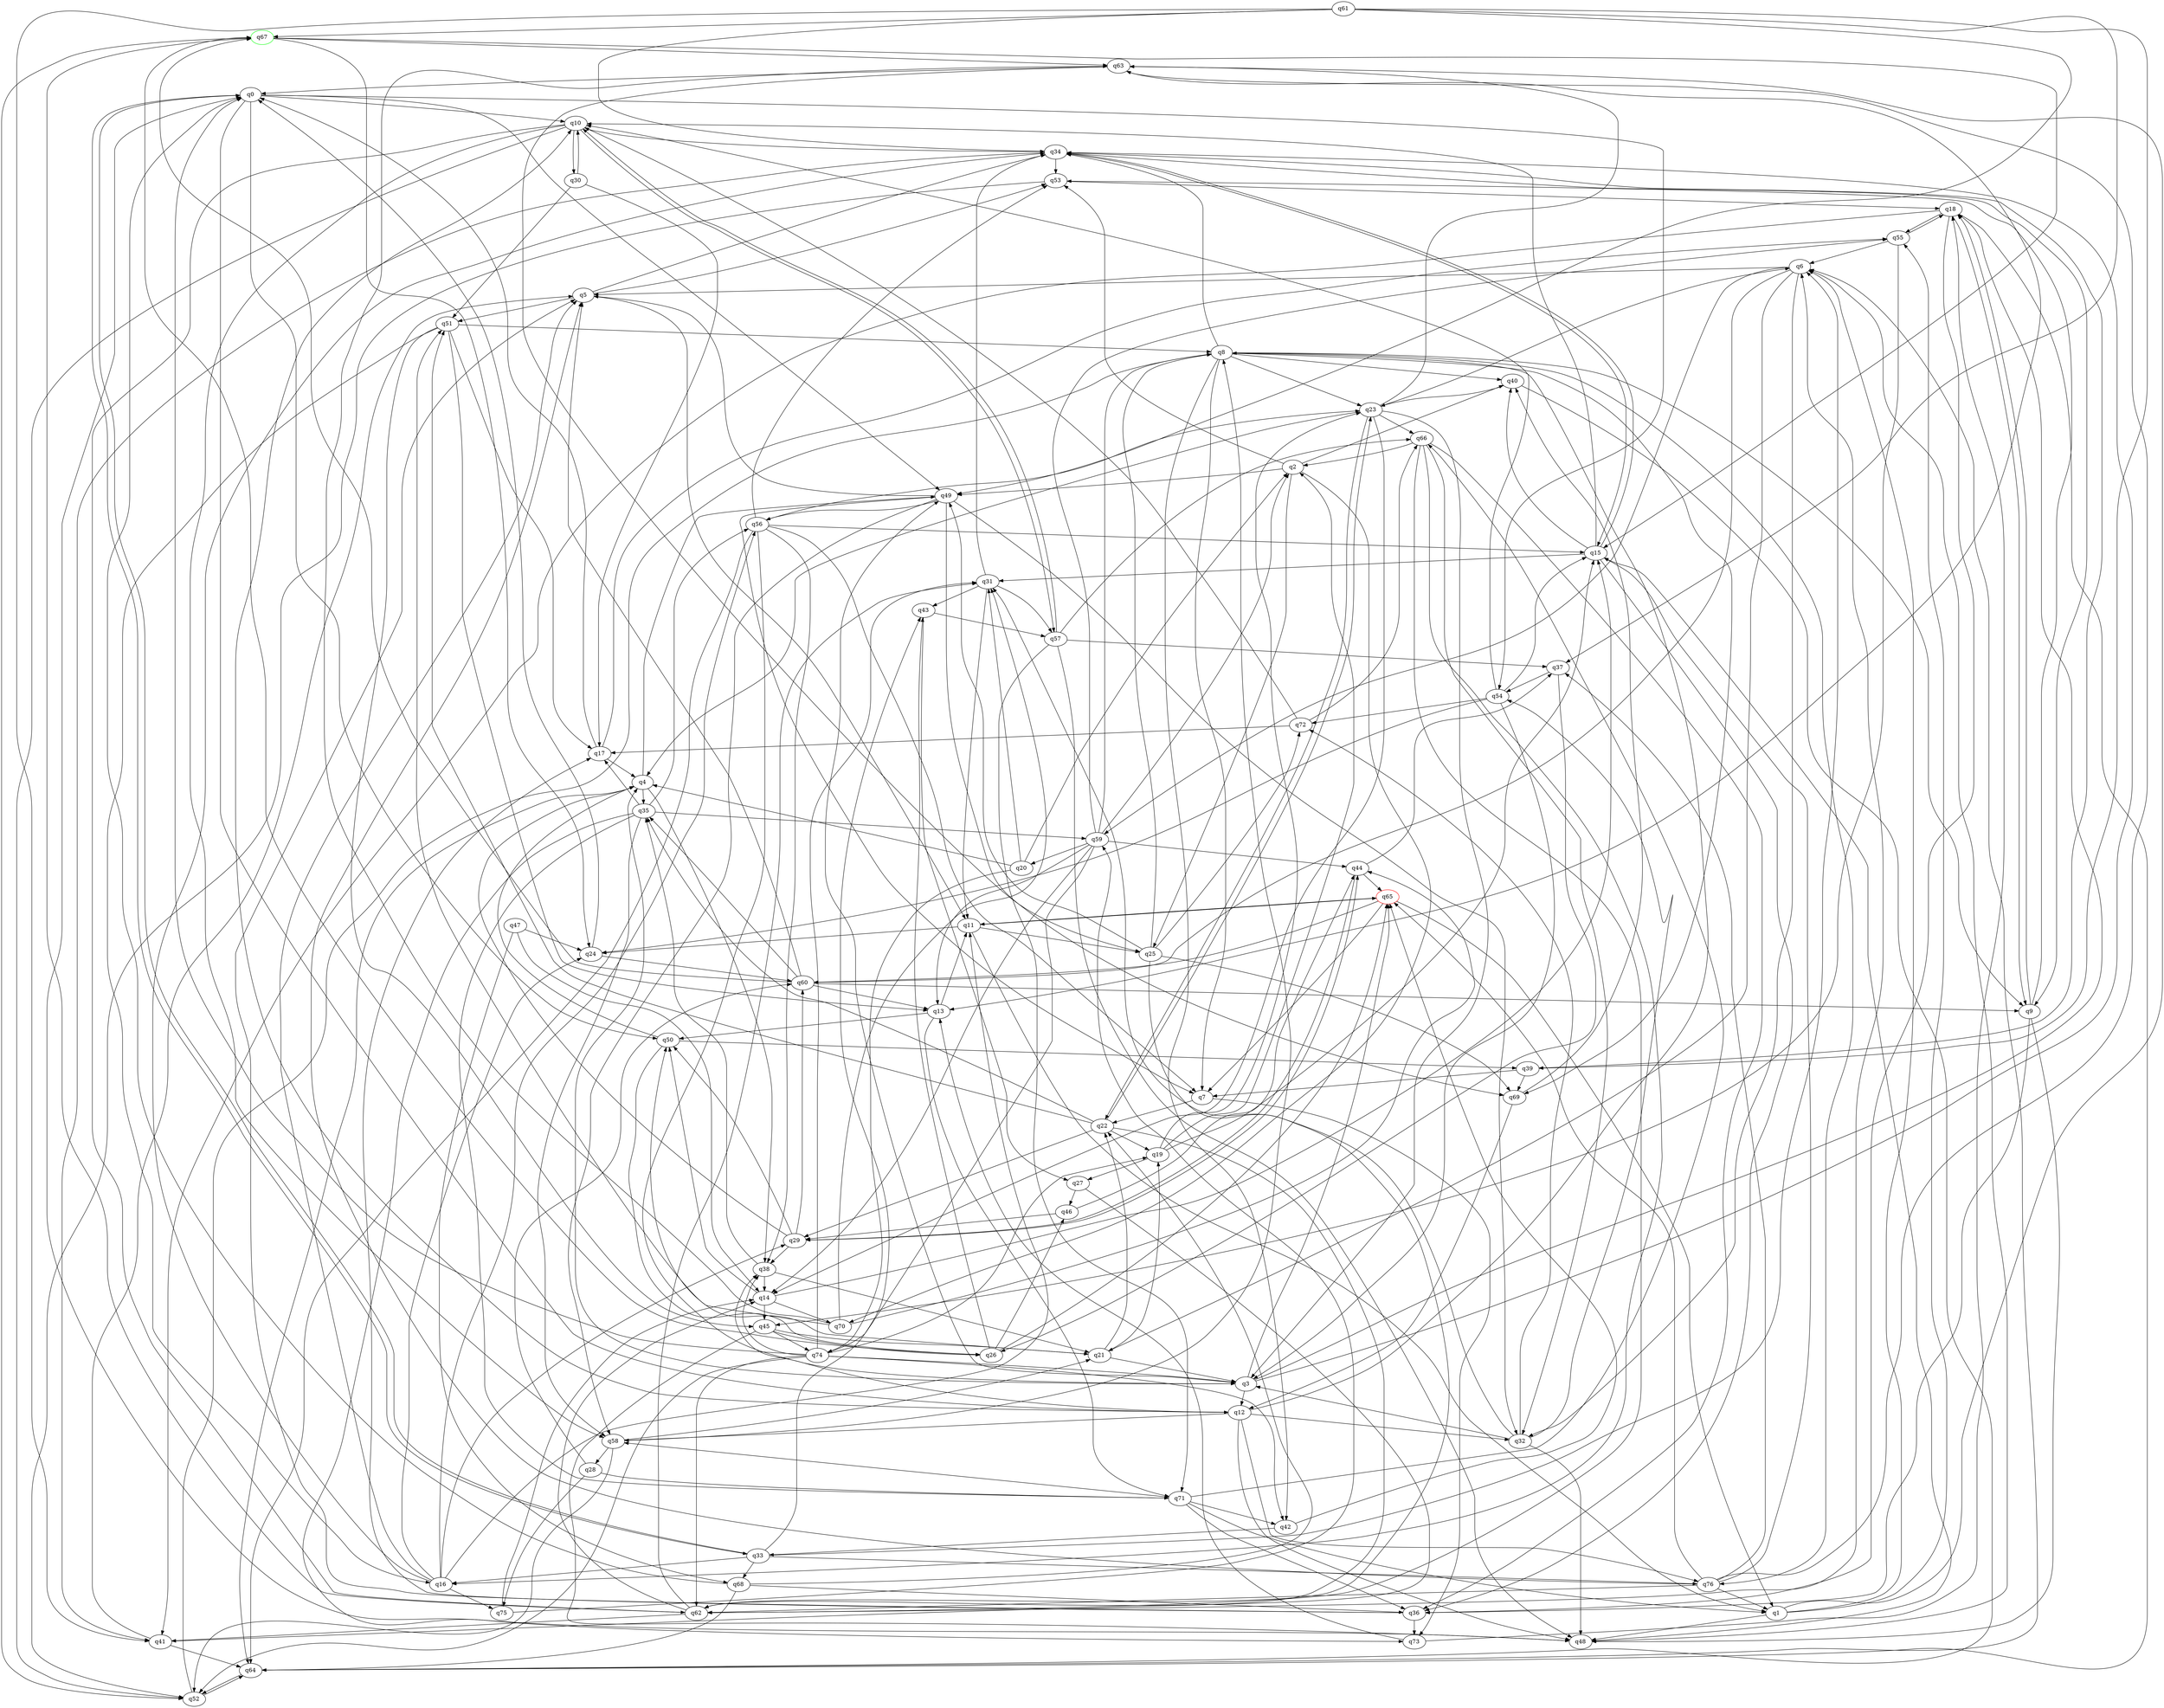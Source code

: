 digraph A{
q67 [initial=1,color=green];
q65 [final=1,color=red];
q0 -> q10;
q0 -> q12;
q0 -> q33;
q0 -> q49;
q0 -> q50;
q0 -> q54;
q1 -> q6;
q1 -> q48;
q1 -> q55;
q1 -> q63;
q2 -> q25;
q2 -> q40;
q2 -> q49;
q2 -> q53;
q2 -> q70;
q3 -> q4;
q3 -> q12;
q3 -> q18;
q3 -> q34;
q3 -> q49;
q3 -> q65;
q4 -> q35;
q4 -> q38;
q4 -> q49;
q4 -> q64;
q5 -> q11;
q5 -> q34;
q5 -> q51;
q5 -> q53;
q6 -> q5;
q6 -> q21;
q6 -> q32;
q6 -> q59;
q6 -> q60;
q7 -> q22;
q7 -> q73;
q8 -> q7;
q8 -> q9;
q8 -> q23;
q8 -> q34;
q8 -> q40;
q8 -> q42;
q8 -> q69;
q8 -> q76;
q9 -> q18;
q9 -> q36;
q9 -> q48;
q9 -> q53;
q10 -> q30;
q10 -> q34;
q10 -> q52;
q10 -> q57;
q10 -> q58;
q10 -> q62;
q11 -> q1;
q11 -> q24;
q11 -> q25;
q11 -> q65;
q12 -> q8;
q12 -> q10;
q12 -> q32;
q12 -> q38;
q12 -> q48;
q12 -> q58;
q12 -> q76;
q13 -> q11;
q13 -> q50;
q13 -> q71;
q14 -> q15;
q14 -> q45;
q14 -> q50;
q14 -> q70;
q15 -> q10;
q15 -> q31;
q15 -> q34;
q15 -> q36;
q15 -> q40;
q16 -> q5;
q16 -> q11;
q16 -> q24;
q16 -> q29;
q16 -> q34;
q16 -> q56;
q16 -> q75;
q17 -> q0;
q17 -> q4;
q17 -> q55;
q18 -> q9;
q18 -> q36;
q18 -> q41;
q18 -> q55;
q18 -> q64;
q19 -> q2;
q19 -> q15;
q19 -> q23;
q19 -> q27;
q20 -> q2;
q20 -> q4;
q20 -> q31;
q20 -> q74;
q21 -> q3;
q21 -> q19;
q21 -> q22;
q21 -> q50;
q22 -> q19;
q22 -> q23;
q22 -> q29;
q22 -> q35;
q22 -> q51;
q22 -> q62;
q23 -> q3;
q23 -> q4;
q23 -> q6;
q23 -> q14;
q23 -> q22;
q23 -> q63;
q23 -> q66;
q24 -> q0;
q24 -> q60;
q25 -> q8;
q25 -> q49;
q25 -> q62;
q25 -> q69;
q25 -> q72;
q26 -> q43;
q26 -> q46;
q26 -> q65;
q26 -> q67;
q27 -> q41;
q27 -> q46;
q28 -> q60;
q28 -> q71;
q28 -> q75;
q29 -> q4;
q29 -> q38;
q29 -> q44;
q29 -> q50;
q29 -> q60;
q30 -> q10;
q30 -> q17;
q30 -> q51;
q31 -> q11;
q31 -> q34;
q31 -> q43;
q31 -> q57;
q32 -> q3;
q32 -> q31;
q32 -> q48;
q32 -> q54;
q32 -> q72;
q33 -> q0;
q33 -> q6;
q33 -> q16;
q33 -> q43;
q33 -> q68;
q33 -> q76;
q34 -> q9;
q34 -> q15;
q34 -> q39;
q34 -> q41;
q34 -> q53;
q35 -> q17;
q35 -> q56;
q35 -> q58;
q35 -> q59;
q35 -> q71;
q35 -> q73;
q36 -> q5;
q36 -> q17;
q36 -> q73;
q37 -> q26;
q37 -> q54;
q38 -> q14;
q38 -> q21;
q38 -> q35;
q39 -> q7;
q39 -> q69;
q40 -> q23;
q40 -> q64;
q41 -> q5;
q41 -> q64;
q42 -> q33;
q42 -> q65;
q43 -> q27;
q43 -> q57;
q44 -> q29;
q44 -> q37;
q44 -> q65;
q45 -> q21;
q45 -> q26;
q45 -> q48;
q45 -> q74;
q46 -> q29;
q46 -> q44;
q47 -> q14;
q47 -> q24;
q47 -> q68;
q48 -> q0;
q48 -> q6;
q48 -> q15;
q49 -> q5;
q49 -> q7;
q49 -> q32;
q49 -> q56;
q49 -> q58;
q49 -> q69;
q50 -> q4;
q50 -> q26;
q50 -> q39;
q51 -> q8;
q51 -> q13;
q51 -> q16;
q51 -> q17;
q51 -> q45;
q52 -> q8;
q52 -> q64;
q53 -> q18;
q53 -> q52;
q54 -> q3;
q54 -> q10;
q54 -> q15;
q54 -> q24;
q54 -> q72;
q55 -> q6;
q55 -> q18;
q55 -> q45;
q56 -> q3;
q56 -> q7;
q56 -> q15;
q56 -> q23;
q56 -> q38;
q56 -> q53;
q56 -> q64;
q57 -> q10;
q57 -> q37;
q57 -> q48;
q57 -> q66;
q57 -> q71;
q58 -> q8;
q58 -> q21;
q58 -> q28;
q58 -> q52;
q59 -> q2;
q59 -> q8;
q59 -> q13;
q59 -> q14;
q59 -> q20;
q59 -> q44;
q59 -> q55;
q59 -> q74;
q60 -> q5;
q60 -> q9;
q60 -> q13;
q60 -> q35;
q60 -> q67;
q61 -> q34;
q61 -> q37;
q61 -> q39;
q61 -> q41;
q61 -> q49;
q61 -> q67;
q62 -> q6;
q62 -> q14;
q62 -> q31;
q62 -> q41;
q62 -> q67;
q63 -> q0;
q63 -> q13;
q63 -> q25;
q64 -> q6;
q64 -> q52;
q65 -> q1;
q65 -> q7;
q65 -> q11;
q65 -> q60;
q66 -> q2;
q66 -> q16;
q66 -> q32;
q66 -> q36;
q66 -> q62;
q67 -> q15;
q67 -> q24;
q67 -> q52;
q67 -> q63;
q68 -> q0;
q68 -> q22;
q68 -> q36;
q68 -> q64;
q69 -> q12;
q69 -> q40;
q70 -> q31;
q70 -> q44;
q70 -> q51;
q70 -> q63;
q71 -> q1;
q71 -> q36;
q71 -> q42;
q71 -> q58;
q71 -> q66;
q72 -> q10;
q72 -> q17;
q72 -> q66;
q73 -> q13;
q73 -> q18;
q74 -> q0;
q74 -> q3;
q74 -> q19;
q74 -> q31;
q74 -> q38;
q74 -> q42;
q74 -> q52;
q74 -> q62;
q75 -> q14;
q75 -> q59;
q76 -> q1;
q76 -> q5;
q76 -> q15;
q76 -> q37;
q76 -> q62;
q76 -> q63;
q76 -> q65;
}